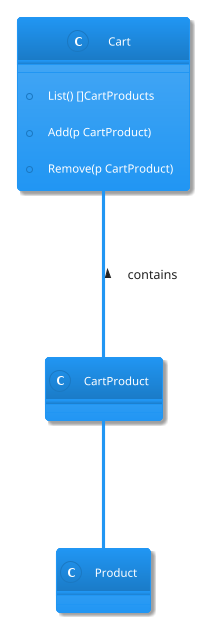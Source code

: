@startuml

!theme materia

class Cart {
    + List() []CartProducts
    + Add(p CartProduct)
    + Remove(p CartProduct)
}

Cart --- CartProduct : contains <

class CartProduct {
}

CartProduct --- Product

class Product {
}

@end